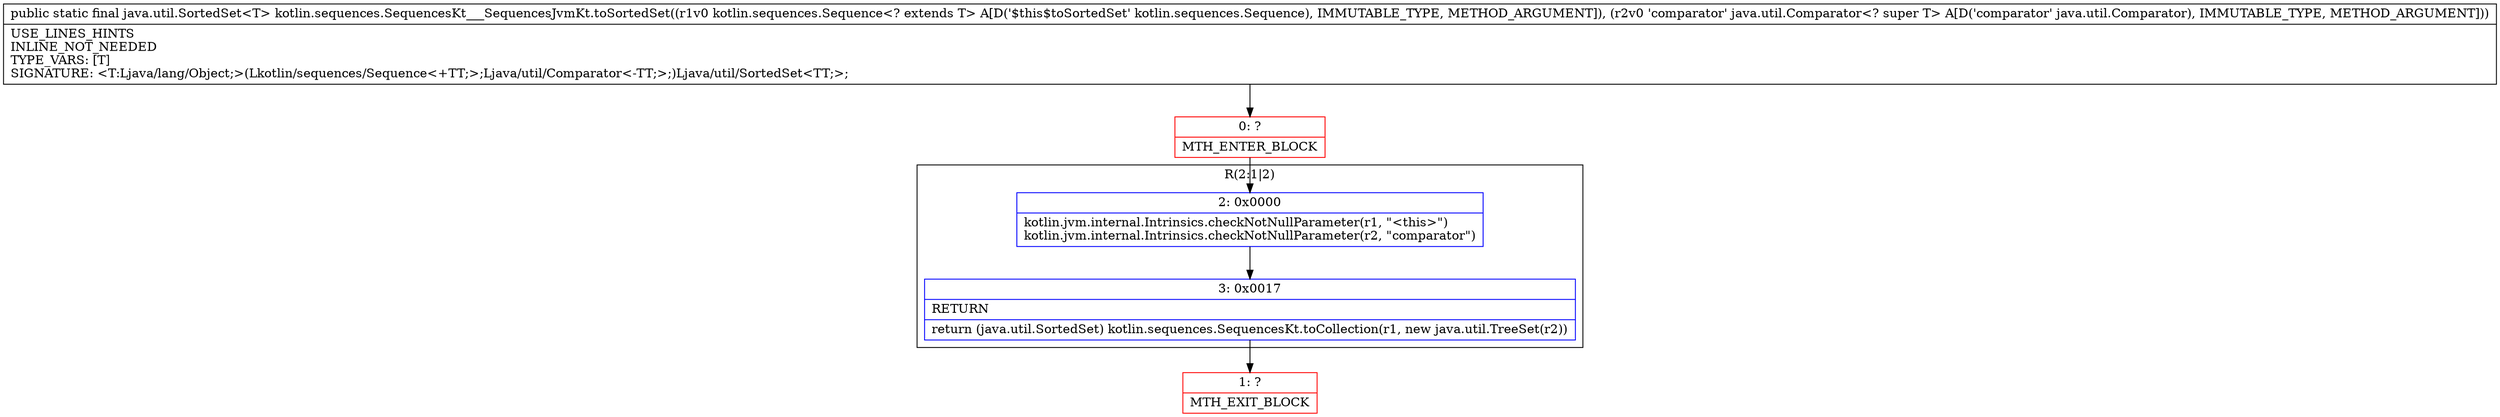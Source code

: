 digraph "CFG forkotlin.sequences.SequencesKt___SequencesJvmKt.toSortedSet(Lkotlin\/sequences\/Sequence;Ljava\/util\/Comparator;)Ljava\/util\/SortedSet;" {
subgraph cluster_Region_55982302 {
label = "R(2:1|2)";
node [shape=record,color=blue];
Node_2 [shape=record,label="{2\:\ 0x0000|kotlin.jvm.internal.Intrinsics.checkNotNullParameter(r1, \"\<this\>\")\lkotlin.jvm.internal.Intrinsics.checkNotNullParameter(r2, \"comparator\")\l}"];
Node_3 [shape=record,label="{3\:\ 0x0017|RETURN\l|return (java.util.SortedSet) kotlin.sequences.SequencesKt.toCollection(r1, new java.util.TreeSet(r2))\l}"];
}
Node_0 [shape=record,color=red,label="{0\:\ ?|MTH_ENTER_BLOCK\l}"];
Node_1 [shape=record,color=red,label="{1\:\ ?|MTH_EXIT_BLOCK\l}"];
MethodNode[shape=record,label="{public static final java.util.SortedSet\<T\> kotlin.sequences.SequencesKt___SequencesJvmKt.toSortedSet((r1v0 kotlin.sequences.Sequence\<? extends T\> A[D('$this$toSortedSet' kotlin.sequences.Sequence), IMMUTABLE_TYPE, METHOD_ARGUMENT]), (r2v0 'comparator' java.util.Comparator\<? super T\> A[D('comparator' java.util.Comparator), IMMUTABLE_TYPE, METHOD_ARGUMENT]))  | USE_LINES_HINTS\lINLINE_NOT_NEEDED\lTYPE_VARS: [T]\lSIGNATURE: \<T:Ljava\/lang\/Object;\>(Lkotlin\/sequences\/Sequence\<+TT;\>;Ljava\/util\/Comparator\<\-TT;\>;)Ljava\/util\/SortedSet\<TT;\>;\l}"];
MethodNode -> Node_0;Node_2 -> Node_3;
Node_3 -> Node_1;
Node_0 -> Node_2;
}

